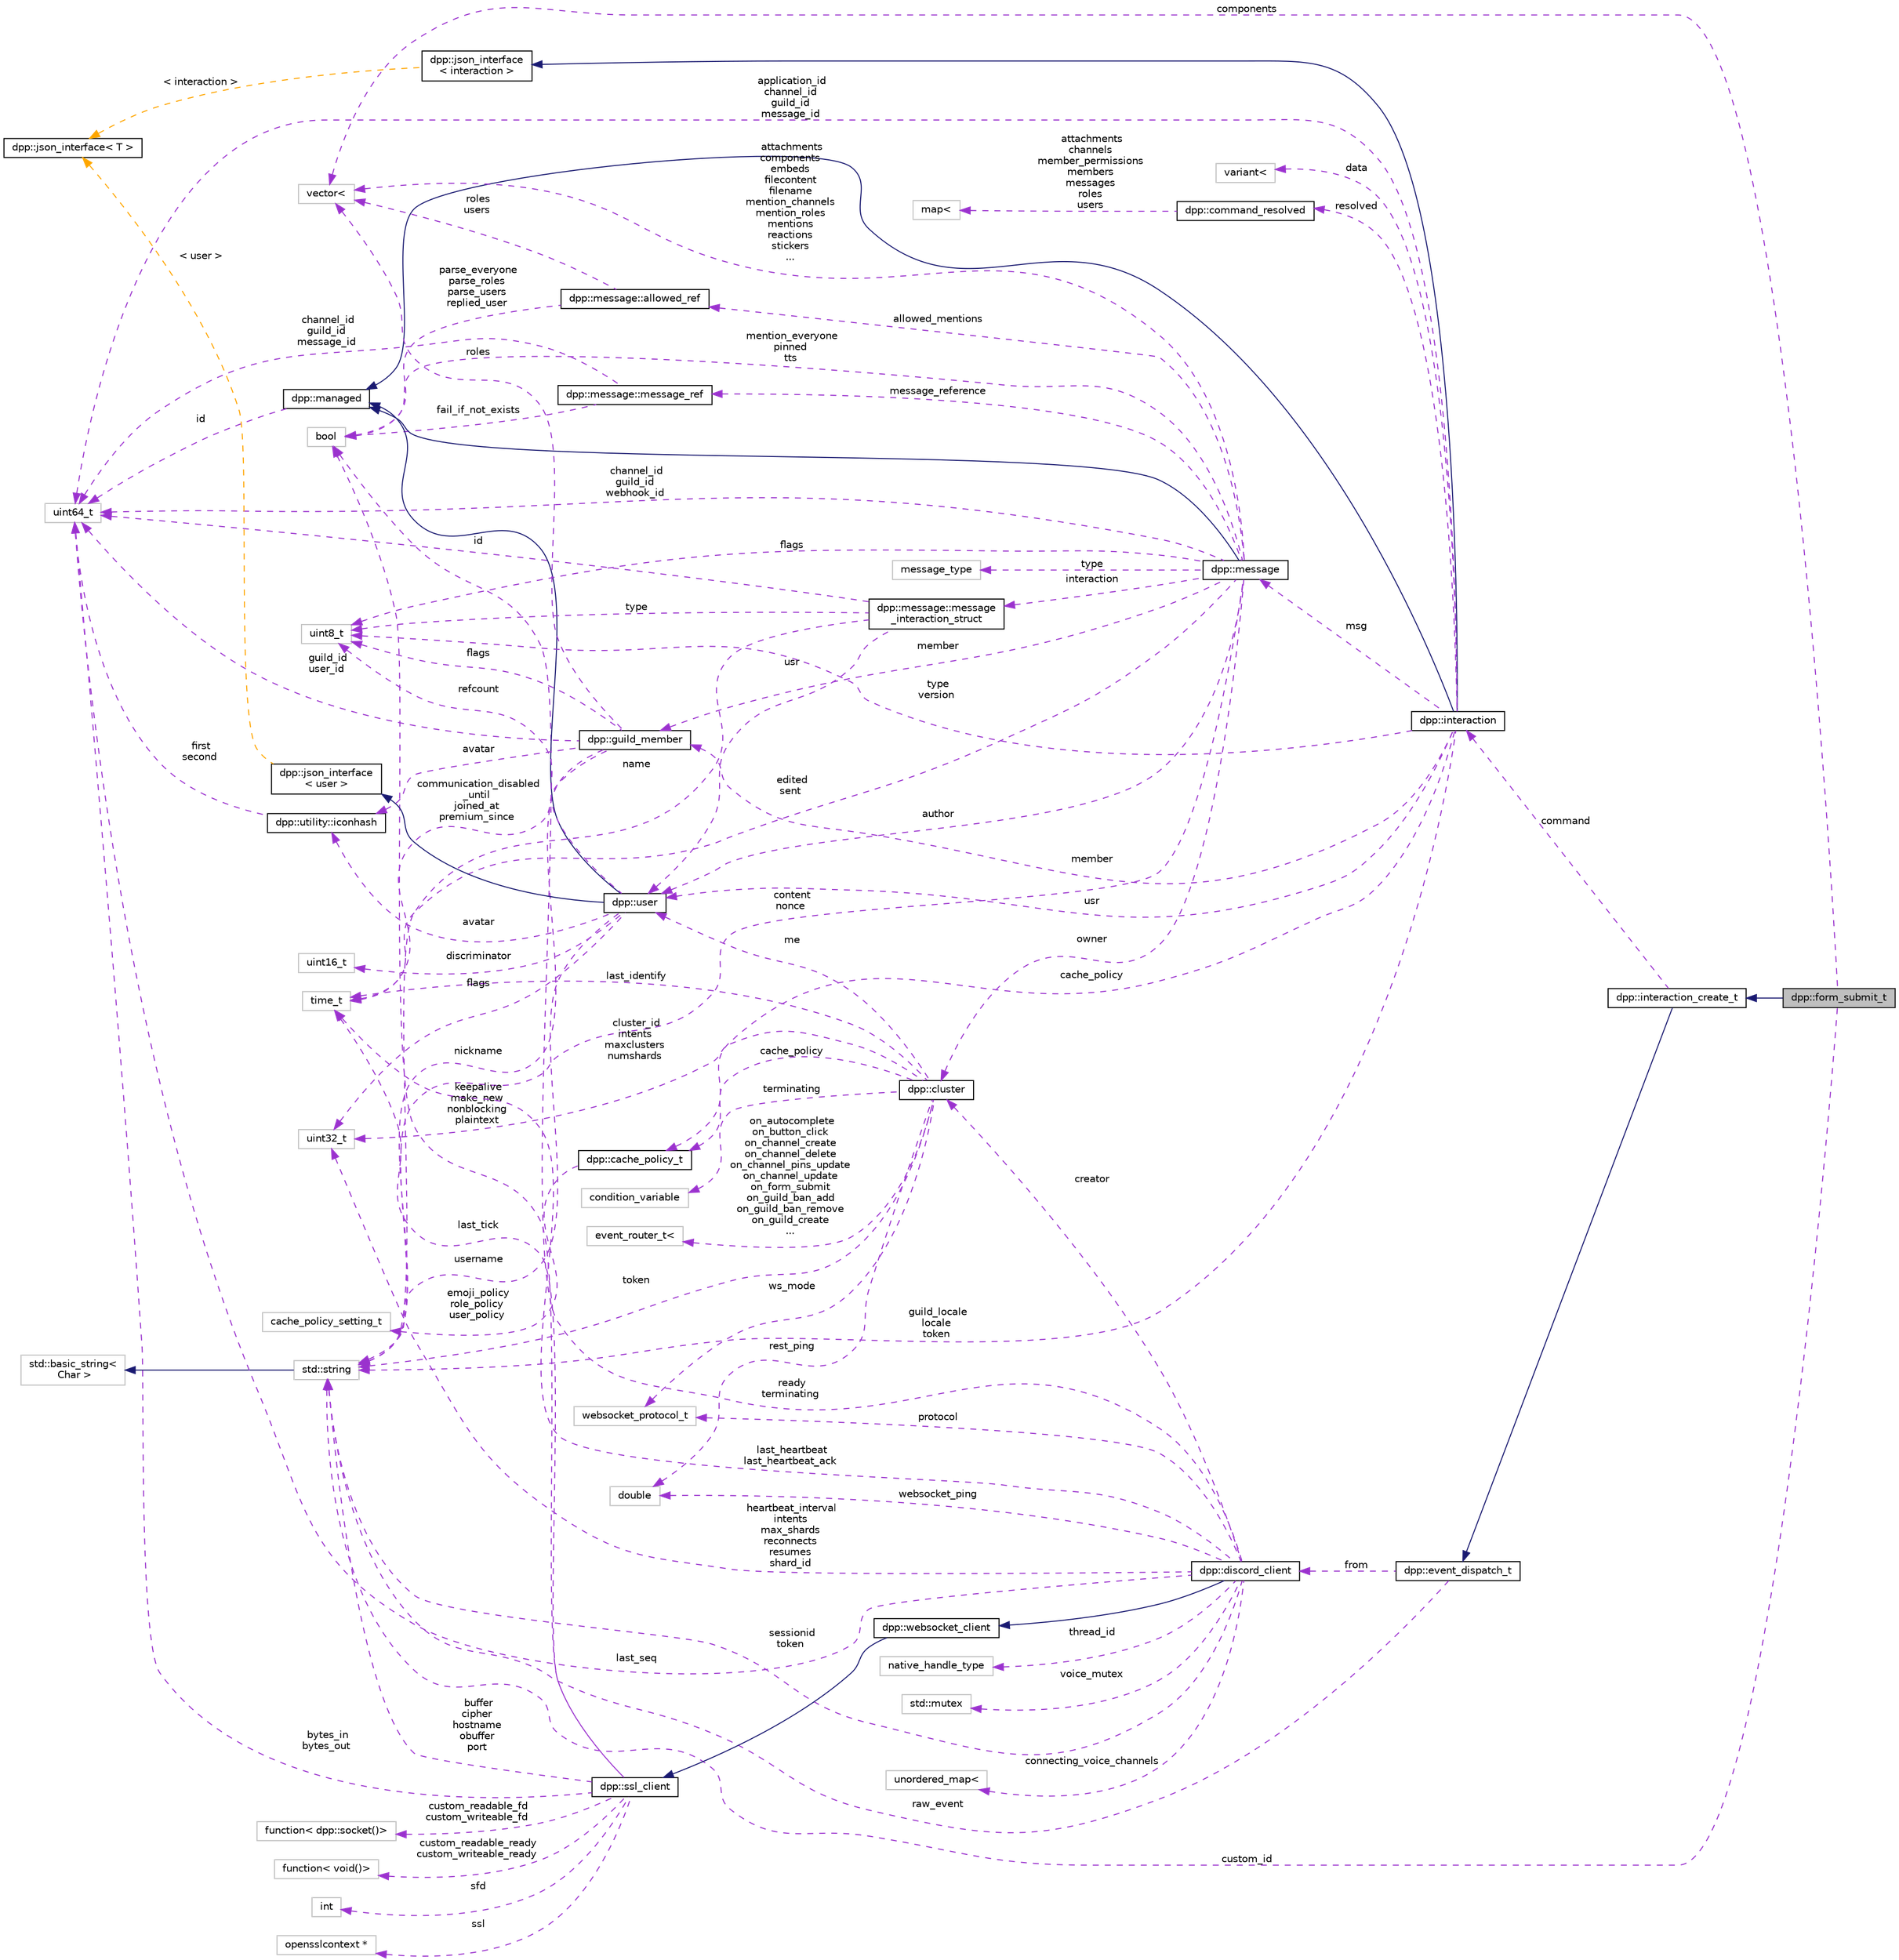 digraph "dpp::form_submit_t"
{
 // INTERACTIVE_SVG=YES
 // LATEX_PDF_SIZE
  bgcolor="transparent";
  edge [fontname="Helvetica",fontsize="10",labelfontname="Helvetica",labelfontsize="10"];
  node [fontname="Helvetica",fontsize="10",shape=record];
  rankdir="LR";
  Node1 [label="dpp::form_submit_t",height=0.2,width=0.4,color="black", fillcolor="grey75", style="filled", fontcolor="black",tooltip=" "];
  Node2 -> Node1 [dir="back",color="midnightblue",fontsize="10",style="solid",fontname="Helvetica"];
  Node2 [label="dpp::interaction_create_t",height=0.2,width=0.4,color="black",URL="$structdpp_1_1interaction__create__t.html",tooltip="Create interaction."];
  Node3 -> Node2 [dir="back",color="midnightblue",fontsize="10",style="solid",fontname="Helvetica"];
  Node3 [label="dpp::event_dispatch_t",height=0.2,width=0.4,color="black",URL="$structdpp_1_1event__dispatch__t.html",tooltip="Base event parameter struct. Each event you receive from the library will have its parameter derived ..."];
  Node4 -> Node3 [dir="back",color="darkorchid3",fontsize="10",style="dashed",label=" raw_event" ,fontname="Helvetica"];
  Node4 [label="std::string",height=0.2,width=0.4,color="grey75",tooltip=" "];
  Node5 -> Node4 [dir="back",color="midnightblue",fontsize="10",style="solid",fontname="Helvetica"];
  Node5 [label="std::basic_string\<\l Char \>",height=0.2,width=0.4,color="grey75",tooltip=" "];
  Node6 -> Node3 [dir="back",color="darkorchid3",fontsize="10",style="dashed",label=" from" ,fontname="Helvetica"];
  Node6 [label="dpp::discord_client",height=0.2,width=0.4,color="black",URL="$classdpp_1_1discord__client.html",tooltip="Implements a discord client. Each discord_client connects to one shard and derives from a websocket c..."];
  Node7 -> Node6 [dir="back",color="midnightblue",fontsize="10",style="solid",fontname="Helvetica"];
  Node7 [label="dpp::websocket_client",height=0.2,width=0.4,color="black",URL="$classdpp_1_1websocket__client.html",tooltip="Implements a websocket client based on the SSL client."];
  Node8 -> Node7 [dir="back",color="midnightblue",fontsize="10",style="solid",fontname="Helvetica"];
  Node8 [label="dpp::ssl_client",height=0.2,width=0.4,color="black",URL="$classdpp_1_1ssl__client.html",tooltip="Implements a simple non-blocking SSL stream client."];
  Node4 -> Node8 [dir="back",color="darkorchid3",fontsize="10",style="dashed",label=" buffer\ncipher\nhostname\nobuffer\nport" ,fontname="Helvetica"];
  Node9 -> Node8 [dir="back",color="darkorchid3",fontsize="10",style="dashed",label=" keepalive\nmake_new\nnonblocking\nplaintext" ,fontname="Helvetica"];
  Node9 [label="bool",height=0.2,width=0.4,color="grey75",tooltip=" "];
  Node10 -> Node8 [dir="back",color="darkorchid3",fontsize="10",style="dashed",label=" sfd" ,fontname="Helvetica"];
  Node10 [label="int",height=0.2,width=0.4,color="grey75",tooltip=" "];
  Node11 -> Node8 [dir="back",color="darkorchid3",fontsize="10",style="dashed",label=" ssl" ,fontname="Helvetica"];
  Node11 [label="opensslcontext *",height=0.2,width=0.4,color="grey75",tooltip=" "];
  Node12 -> Node8 [dir="back",color="darkorchid3",fontsize="10",style="dashed",label=" last_tick" ,fontname="Helvetica"];
  Node12 [label="time_t",height=0.2,width=0.4,color="grey75",tooltip=" "];
  Node13 -> Node8 [dir="back",color="darkorchid3",fontsize="10",style="dashed",label=" bytes_in\nbytes_out" ,fontname="Helvetica"];
  Node13 [label="uint64_t",height=0.2,width=0.4,color="grey75",tooltip=" "];
  Node14 -> Node8 [dir="back",color="darkorchid3",fontsize="10",style="dashed",label=" custom_readable_fd\ncustom_writeable_fd" ,fontname="Helvetica"];
  Node14 [label="function\< dpp::socket()\>",height=0.2,width=0.4,color="grey75",tooltip=" "];
  Node15 -> Node8 [dir="back",color="darkorchid3",fontsize="10",style="dashed",label=" custom_readable_ready\ncustom_writeable_ready" ,fontname="Helvetica"];
  Node15 [label="function\< void()\>",height=0.2,width=0.4,color="grey75",tooltip=" "];
  Node9 -> Node6 [dir="back",color="darkorchid3",fontsize="10",style="dashed",label=" ready\nterminating" ,fontname="Helvetica"];
  Node16 -> Node6 [dir="back",color="darkorchid3",fontsize="10",style="dashed",label=" creator" ,fontname="Helvetica"];
  Node16 [label="dpp::cluster",height=0.2,width=0.4,color="black",URL="$classdpp_1_1cluster.html",tooltip="The cluster class represents a group of shards and a command queue for sending and receiving commands..."];
  Node4 -> Node16 [dir="back",color="darkorchid3",fontsize="10",style="dashed",label=" token" ,fontname="Helvetica"];
  Node12 -> Node16 [dir="back",color="darkorchid3",fontsize="10",style="dashed",label=" last_identify" ,fontname="Helvetica"];
  Node17 -> Node16 [dir="back",color="darkorchid3",fontsize="10",style="dashed",label=" cluster_id\nintents\nmaxclusters\nnumshards" ,fontname="Helvetica"];
  Node17 [label="uint32_t",height=0.2,width=0.4,color="grey75",tooltip=" "];
  Node18 -> Node16 [dir="back",color="darkorchid3",fontsize="10",style="dashed",label=" rest_ping" ,fontname="Helvetica"];
  Node18 [label="double",height=0.2,width=0.4,color="grey75",tooltip=" "];
  Node19 -> Node16 [dir="back",color="darkorchid3",fontsize="10",style="dashed",label=" me" ,fontname="Helvetica"];
  Node19 [label="dpp::user",height=0.2,width=0.4,color="black",URL="$classdpp_1_1user.html",tooltip="Represents a user on discord. May or may not be a member of a dpp::guild."];
  Node20 -> Node19 [dir="back",color="midnightblue",fontsize="10",style="solid",fontname="Helvetica"];
  Node20 [label="dpp::managed",height=0.2,width=0.4,color="black",URL="$classdpp_1_1managed.html",tooltip="The managed class is the base class for various types that can be stored in a cache that are identifi..."];
  Node13 -> Node20 [dir="back",color="darkorchid3",fontsize="10",style="dashed",label=" id" ,fontname="Helvetica"];
  Node21 -> Node19 [dir="back",color="midnightblue",fontsize="10",style="solid",fontname="Helvetica"];
  Node21 [label="dpp::json_interface\l\< user \>",height=0.2,width=0.4,color="black",URL="$structdpp_1_1json__interface.html",tooltip=" "];
  Node22 -> Node21 [dir="back",color="orange",fontsize="10",style="dashed",label=" \< user \>" ,fontname="Helvetica"];
  Node22 [label="dpp::json_interface\< T \>",height=0.2,width=0.4,color="black",URL="$structdpp_1_1json__interface.html",tooltip="Represents an interface for an object that can optionally implement functions for converting to and f..."];
  Node4 -> Node19 [dir="back",color="darkorchid3",fontsize="10",style="dashed",label=" username" ,fontname="Helvetica"];
  Node23 -> Node19 [dir="back",color="darkorchid3",fontsize="10",style="dashed",label=" avatar" ,fontname="Helvetica"];
  Node23 [label="dpp::utility::iconhash",height=0.2,width=0.4,color="black",URL="$structdpp_1_1utility_1_1iconhash.html",tooltip="Store a 128 bit icon hash (profile picture, server icon etc) as a 128 bit binary value made of two ui..."];
  Node13 -> Node23 [dir="back",color="darkorchid3",fontsize="10",style="dashed",label=" first\nsecond" ,fontname="Helvetica"];
  Node17 -> Node19 [dir="back",color="darkorchid3",fontsize="10",style="dashed",label=" flags" ,fontname="Helvetica"];
  Node24 -> Node19 [dir="back",color="darkorchid3",fontsize="10",style="dashed",label=" discriminator" ,fontname="Helvetica"];
  Node24 [label="uint16_t",height=0.2,width=0.4,color="grey75",tooltip=" "];
  Node25 -> Node19 [dir="back",color="darkorchid3",fontsize="10",style="dashed",label=" refcount" ,fontname="Helvetica"];
  Node25 [label="uint8_t",height=0.2,width=0.4,color="grey75",tooltip=" "];
  Node26 -> Node16 [dir="back",color="darkorchid3",fontsize="10",style="dashed",label=" cache_policy" ,fontname="Helvetica"];
  Node26 [label="dpp::cache_policy_t",height=0.2,width=0.4,color="black",URL="$structdpp_1_1cache__policy__t.html",tooltip="Represents the caching policy of the cluster."];
  Node27 -> Node26 [dir="back",color="darkorchid3",fontsize="10",style="dashed",label=" emoji_policy\nrole_policy\nuser_policy" ,fontname="Helvetica"];
  Node27 [label="cache_policy_setting_t",height=0.2,width=0.4,color="grey75",tooltip=" "];
  Node28 -> Node16 [dir="back",color="darkorchid3",fontsize="10",style="dashed",label=" ws_mode" ,fontname="Helvetica"];
  Node28 [label="websocket_protocol_t",height=0.2,width=0.4,color="grey75",tooltip=" "];
  Node29 -> Node16 [dir="back",color="darkorchid3",fontsize="10",style="dashed",label=" terminating" ,fontname="Helvetica"];
  Node29 [label="condition_variable",height=0.2,width=0.4,color="grey75",tooltip=" "];
  Node30 -> Node16 [dir="back",color="darkorchid3",fontsize="10",style="dashed",label=" on_autocomplete\non_button_click\non_channel_create\non_channel_delete\non_channel_pins_update\non_channel_update\non_form_submit\non_guild_ban_add\non_guild_ban_remove\non_guild_create\n..." ,fontname="Helvetica"];
  Node30 [label="event_router_t\<",height=0.2,width=0.4,color="grey75",tooltip=" "];
  Node17 -> Node6 [dir="back",color="darkorchid3",fontsize="10",style="dashed",label=" heartbeat_interval\nintents\nmax_shards\nreconnects\nresumes\nshard_id" ,fontname="Helvetica"];
  Node12 -> Node6 [dir="back",color="darkorchid3",fontsize="10",style="dashed",label=" last_heartbeat\nlast_heartbeat_ack" ,fontname="Helvetica"];
  Node31 -> Node6 [dir="back",color="darkorchid3",fontsize="10",style="dashed",label=" thread_id" ,fontname="Helvetica"];
  Node31 [label="native_handle_type",height=0.2,width=0.4,color="grey75",tooltip=" "];
  Node13 -> Node6 [dir="back",color="darkorchid3",fontsize="10",style="dashed",label=" last_seq" ,fontname="Helvetica"];
  Node4 -> Node6 [dir="back",color="darkorchid3",fontsize="10",style="dashed",label=" sessionid\ntoken" ,fontname="Helvetica"];
  Node32 -> Node6 [dir="back",color="darkorchid3",fontsize="10",style="dashed",label=" voice_mutex" ,fontname="Helvetica"];
  Node32 [label="std::mutex",height=0.2,width=0.4,color="grey75",tooltip=" "];
  Node18 -> Node6 [dir="back",color="darkorchid3",fontsize="10",style="dashed",label=" websocket_ping" ,fontname="Helvetica"];
  Node28 -> Node6 [dir="back",color="darkorchid3",fontsize="10",style="dashed",label=" protocol" ,fontname="Helvetica"];
  Node33 -> Node6 [dir="back",color="darkorchid3",fontsize="10",style="dashed",label=" connecting_voice_channels" ,fontname="Helvetica"];
  Node33 [label="unordered_map\<",height=0.2,width=0.4,color="grey75",tooltip=" "];
  Node34 -> Node2 [dir="back",color="darkorchid3",fontsize="10",style="dashed",label=" command" ,fontname="Helvetica"];
  Node34 [label="dpp::interaction",height=0.2,width=0.4,color="black",URL="$classdpp_1_1interaction.html",tooltip="An interaction represents a user running a command and arrives via the dpp::cluster::on_interaction_c..."];
  Node20 -> Node34 [dir="back",color="midnightblue",fontsize="10",style="solid",fontname="Helvetica"];
  Node35 -> Node34 [dir="back",color="midnightblue",fontsize="10",style="solid",fontname="Helvetica"];
  Node35 [label="dpp::json_interface\l\< interaction \>",height=0.2,width=0.4,color="black",URL="$structdpp_1_1json__interface.html",tooltip=" "];
  Node22 -> Node35 [dir="back",color="orange",fontsize="10",style="dashed",label=" \< interaction \>" ,fontname="Helvetica"];
  Node13 -> Node34 [dir="back",color="darkorchid3",fontsize="10",style="dashed",label=" application_id\nchannel_id\nguild_id\nmessage_id" ,fontname="Helvetica"];
  Node25 -> Node34 [dir="back",color="darkorchid3",fontsize="10",style="dashed",label=" type\nversion" ,fontname="Helvetica"];
  Node36 -> Node34 [dir="back",color="darkorchid3",fontsize="10",style="dashed",label=" data" ,fontname="Helvetica"];
  Node36 [label="variant\<",height=0.2,width=0.4,color="grey75",tooltip=" "];
  Node37 -> Node34 [dir="back",color="darkorchid3",fontsize="10",style="dashed",label=" msg" ,fontname="Helvetica"];
  Node37 [label="dpp::message",height=0.2,width=0.4,color="black",URL="$structdpp_1_1message.html",tooltip="Represents messages sent and received on Discord."];
  Node20 -> Node37 [dir="back",color="midnightblue",fontsize="10",style="solid",fontname="Helvetica"];
  Node13 -> Node37 [dir="back",color="darkorchid3",fontsize="10",style="dashed",label=" channel_id\nguild_id\nwebhook_id" ,fontname="Helvetica"];
  Node19 -> Node37 [dir="back",color="darkorchid3",fontsize="10",style="dashed",label=" author" ,fontname="Helvetica"];
  Node38 -> Node37 [dir="back",color="darkorchid3",fontsize="10",style="dashed",label=" member" ,fontname="Helvetica"];
  Node38 [label="dpp::guild_member",height=0.2,width=0.4,color="black",URL="$classdpp_1_1guild__member.html",tooltip="Represents dpp::user membership upon a dpp::guild. This contains the user's nickname,..."];
  Node4 -> Node38 [dir="back",color="darkorchid3",fontsize="10",style="dashed",label=" nickname" ,fontname="Helvetica"];
  Node39 -> Node38 [dir="back",color="darkorchid3",fontsize="10",style="dashed",label=" roles" ,fontname="Helvetica"];
  Node39 [label="vector\<",height=0.2,width=0.4,color="grey75",tooltip=" "];
  Node13 -> Node38 [dir="back",color="darkorchid3",fontsize="10",style="dashed",label=" guild_id\nuser_id" ,fontname="Helvetica"];
  Node23 -> Node38 [dir="back",color="darkorchid3",fontsize="10",style="dashed",label=" avatar" ,fontname="Helvetica"];
  Node12 -> Node38 [dir="back",color="darkorchid3",fontsize="10",style="dashed",label=" communication_disabled\l_until\njoined_at\npremium_since" ,fontname="Helvetica"];
  Node25 -> Node38 [dir="back",color="darkorchid3",fontsize="10",style="dashed",label=" flags" ,fontname="Helvetica"];
  Node4 -> Node37 [dir="back",color="darkorchid3",fontsize="10",style="dashed",label=" content\nnonce" ,fontname="Helvetica"];
  Node39 -> Node37 [dir="back",color="darkorchid3",fontsize="10",style="dashed",label=" attachments\ncomponents\nembeds\nfilecontent\nfilename\nmention_channels\nmention_roles\nmentions\nreactions\nstickers\n..." ,fontname="Helvetica"];
  Node12 -> Node37 [dir="back",color="darkorchid3",fontsize="10",style="dashed",label=" edited\nsent" ,fontname="Helvetica"];
  Node9 -> Node37 [dir="back",color="darkorchid3",fontsize="10",style="dashed",label=" mention_everyone\npinned\ntts" ,fontname="Helvetica"];
  Node25 -> Node37 [dir="back",color="darkorchid3",fontsize="10",style="dashed",label=" flags" ,fontname="Helvetica"];
  Node40 -> Node37 [dir="back",color="darkorchid3",fontsize="10",style="dashed",label=" type" ,fontname="Helvetica"];
  Node40 [label="message_type",height=0.2,width=0.4,color="grey75",tooltip=" "];
  Node41 -> Node37 [dir="back",color="darkorchid3",fontsize="10",style="dashed",label=" message_reference" ,fontname="Helvetica"];
  Node41 [label="dpp::message::message_ref",height=0.2,width=0.4,color="black",URL="$structdpp_1_1message_1_1message__ref.html",tooltip="Reference to another message, e.g. a reply."];
  Node13 -> Node41 [dir="back",color="darkorchid3",fontsize="10",style="dashed",label=" channel_id\nguild_id\nmessage_id" ,fontname="Helvetica"];
  Node9 -> Node41 [dir="back",color="darkorchid3",fontsize="10",style="dashed",label=" fail_if_not_exists" ,fontname="Helvetica"];
  Node42 -> Node37 [dir="back",color="darkorchid3",fontsize="10",style="dashed",label=" interaction" ,fontname="Helvetica"];
  Node42 [label="dpp::message::message\l_interaction_struct",height=0.2,width=0.4,color="black",URL="$structdpp_1_1message_1_1message__interaction__struct.html",tooltip="Reference to an interaction."];
  Node13 -> Node42 [dir="back",color="darkorchid3",fontsize="10",style="dashed",label=" id" ,fontname="Helvetica"];
  Node25 -> Node42 [dir="back",color="darkorchid3",fontsize="10",style="dashed",label=" type" ,fontname="Helvetica"];
  Node4 -> Node42 [dir="back",color="darkorchid3",fontsize="10",style="dashed",label=" name" ,fontname="Helvetica"];
  Node19 -> Node42 [dir="back",color="darkorchid3",fontsize="10",style="dashed",label=" usr" ,fontname="Helvetica"];
  Node43 -> Node37 [dir="back",color="darkorchid3",fontsize="10",style="dashed",label=" allowed_mentions" ,fontname="Helvetica"];
  Node43 [label="dpp::message::allowed_ref",height=0.2,width=0.4,color="black",URL="$structdpp_1_1message_1_1allowed__ref.html",tooltip="Allowed mentions details."];
  Node9 -> Node43 [dir="back",color="darkorchid3",fontsize="10",style="dashed",label=" parse_everyone\nparse_roles\nparse_users\nreplied_user" ,fontname="Helvetica"];
  Node39 -> Node43 [dir="back",color="darkorchid3",fontsize="10",style="dashed",label=" roles\nusers" ,fontname="Helvetica"];
  Node16 -> Node37 [dir="back",color="darkorchid3",fontsize="10",style="dashed",label=" owner" ,fontname="Helvetica"];
  Node38 -> Node34 [dir="back",color="darkorchid3",fontsize="10",style="dashed",label=" member" ,fontname="Helvetica"];
  Node19 -> Node34 [dir="back",color="darkorchid3",fontsize="10",style="dashed",label=" usr" ,fontname="Helvetica"];
  Node4 -> Node34 [dir="back",color="darkorchid3",fontsize="10",style="dashed",label=" guild_locale\nlocale\ntoken" ,fontname="Helvetica"];
  Node44 -> Node34 [dir="back",color="darkorchid3",fontsize="10",style="dashed",label=" resolved" ,fontname="Helvetica"];
  Node44 [label="dpp::command_resolved",height=0.2,width=0.4,color="black",URL="$structdpp_1_1command__resolved.html",tooltip="Resolved snowflake ids to users, guild members, roles and channels."];
  Node45 -> Node44 [dir="back",color="darkorchid3",fontsize="10",style="dashed",label=" attachments\nchannels\nmember_permissions\nmembers\nmessages\nroles\nusers" ,fontname="Helvetica"];
  Node45 [label="map\<",height=0.2,width=0.4,color="grey75",tooltip=" "];
  Node26 -> Node34 [dir="back",color="darkorchid3",fontsize="10",style="dashed",label=" cache_policy" ,fontname="Helvetica"];
  Node4 -> Node1 [dir="back",color="darkorchid3",fontsize="10",style="dashed",label=" custom_id" ,fontname="Helvetica"];
  Node39 -> Node1 [dir="back",color="darkorchid3",fontsize="10",style="dashed",label=" components" ,fontname="Helvetica"];
}
